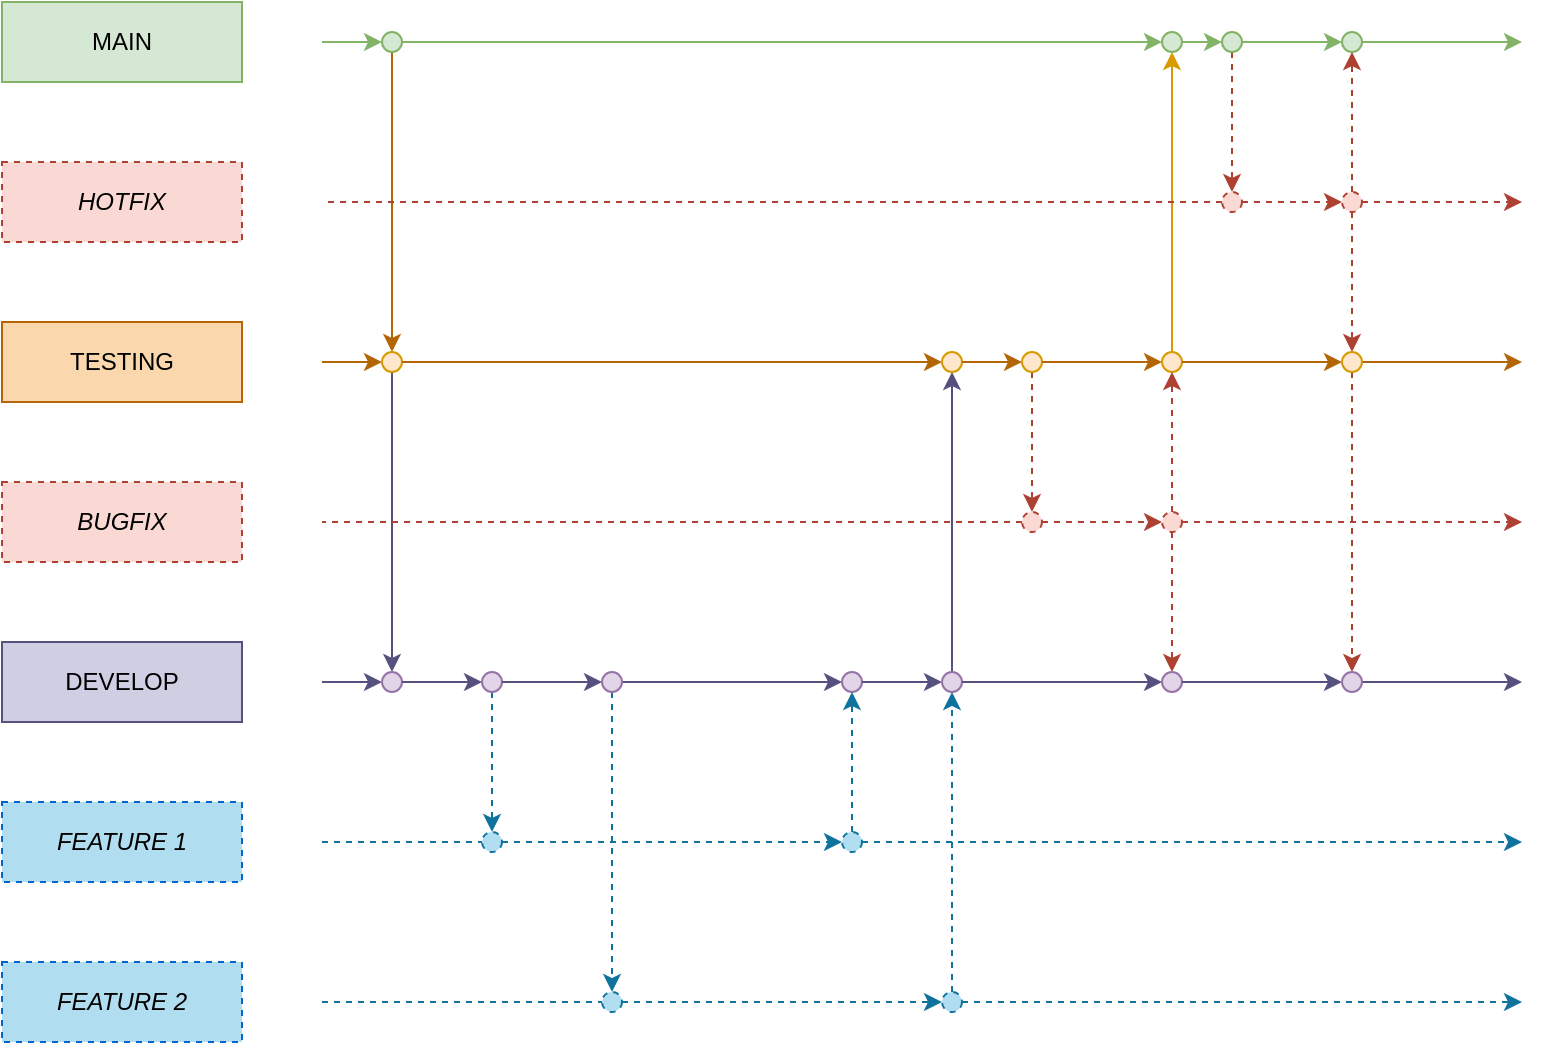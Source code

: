 <mxfile version="24.6.4" type="google">
  <diagram name="Página-1" id="vEffVQwyNaGdyPD0nnIE">
    <mxGraphModel grid="1" page="1" gridSize="10" guides="1" tooltips="1" connect="1" arrows="1" fold="1" pageScale="1" pageWidth="827" pageHeight="1169" math="0" shadow="0">
      <root>
        <mxCell id="0" />
        <mxCell id="1" parent="0" />
        <mxCell id="uW9ZdSilZdgCNZQ97aXZ-1" value="&lt;i&gt;BUGFIX&lt;/i&gt;" style="rounded=0;whiteSpace=wrap;html=1;fillColor=#fad9d5;strokeColor=#ae4132;dashed=1;" vertex="1" parent="1">
          <mxGeometry x="40" y="280" width="120" height="40" as="geometry" />
        </mxCell>
        <mxCell id="uW9ZdSilZdgCNZQ97aXZ-2" value="&lt;i&gt;HOTFIX&lt;/i&gt;" style="rounded=0;whiteSpace=wrap;html=1;fillColor=#fad9d5;strokeColor=#ae4132;dashed=1;" vertex="1" parent="1">
          <mxGeometry x="40" y="120" width="120" height="40" as="geometry" />
        </mxCell>
        <mxCell id="uW9ZdSilZdgCNZQ97aXZ-3" value="TESTING" style="rounded=0;whiteSpace=wrap;html=1;fillColor=#fad7ac;strokeColor=#b46504;" vertex="1" parent="1">
          <mxGeometry x="40" y="200" width="120" height="40" as="geometry" />
        </mxCell>
        <mxCell id="uW9ZdSilZdgCNZQ97aXZ-4" value="MAIN" style="rounded=0;whiteSpace=wrap;html=1;fillColor=#d5e8d4;strokeColor=#82b366;" vertex="1" parent="1">
          <mxGeometry x="40" y="40" width="120" height="40" as="geometry" />
        </mxCell>
        <mxCell id="uW9ZdSilZdgCNZQ97aXZ-5" value="DEVELOP" style="rounded=0;whiteSpace=wrap;html=1;fillColor=#d0cee2;strokeColor=#56517e;" vertex="1" parent="1">
          <mxGeometry x="40" y="360" width="120" height="40" as="geometry" />
        </mxCell>
        <mxCell id="uW9ZdSilZdgCNZQ97aXZ-6" value="&lt;i&gt;FEATURE 1&lt;/i&gt;" style="rounded=0;whiteSpace=wrap;html=1;fillColor=#b1ddf0;strokeColor=#0066CC;dashed=1;" vertex="1" parent="1">
          <mxGeometry x="40" y="440" width="120" height="40" as="geometry" />
        </mxCell>
        <mxCell id="uW9ZdSilZdgCNZQ97aXZ-7" value="&lt;i&gt;FEATURE 2&lt;/i&gt;" style="rounded=0;whiteSpace=wrap;html=1;fillColor=#b1ddf0;strokeColor=#0066CC;dashed=1;" vertex="1" parent="1">
          <mxGeometry x="40" y="520" width="120" height="40" as="geometry" />
        </mxCell>
        <mxCell id="uW9ZdSilZdgCNZQ97aXZ-8" value="" style="endArrow=classic;html=1;rounded=0;endFill=1;fillColor=#d5e8d4;strokeColor=#82b366;" edge="1" parent="1" source="uW9ZdSilZdgCNZQ97aXZ-62">
          <mxGeometry width="50" height="50" relative="1" as="geometry">
            <mxPoint x="200" y="60" as="sourcePoint" />
            <mxPoint x="800" y="60" as="targetPoint" />
          </mxGeometry>
        </mxCell>
        <mxCell id="uW9ZdSilZdgCNZQ97aXZ-9" value="" style="endArrow=classic;html=1;rounded=0;fillColor=#fad7ac;strokeColor=#b46504;" edge="1" parent="1" source="uW9ZdSilZdgCNZQ97aXZ-69">
          <mxGeometry width="50" height="50" relative="1" as="geometry">
            <mxPoint x="200" y="220" as="sourcePoint" />
            <mxPoint x="800" y="220" as="targetPoint" />
          </mxGeometry>
        </mxCell>
        <mxCell id="uW9ZdSilZdgCNZQ97aXZ-10" value="" style="endArrow=classic;html=1;rounded=0;fillColor=#d0cee2;strokeColor=#56517e;" edge="1" parent="1" source="uW9ZdSilZdgCNZQ97aXZ-72">
          <mxGeometry width="50" height="50" relative="1" as="geometry">
            <mxPoint x="200" y="380" as="sourcePoint" />
            <mxPoint x="800" y="380" as="targetPoint" />
          </mxGeometry>
        </mxCell>
        <mxCell id="uW9ZdSilZdgCNZQ97aXZ-12" value="" style="endArrow=classic;html=1;rounded=0;endFill=1;fillColor=#d5e8d4;strokeColor=#82b366;" edge="1" parent="1" target="uW9ZdSilZdgCNZQ97aXZ-11">
          <mxGeometry width="50" height="50" relative="1" as="geometry">
            <mxPoint x="200" y="60" as="sourcePoint" />
            <mxPoint x="800" y="60" as="targetPoint" />
          </mxGeometry>
        </mxCell>
        <mxCell id="uW9ZdSilZdgCNZQ97aXZ-41" style="edgeStyle=orthogonalEdgeStyle;rounded=0;orthogonalLoop=1;jettySize=auto;html=1;entryX=0.5;entryY=0;entryDx=0;entryDy=0;fillColor=#fad7ac;strokeColor=#b46504;" edge="1" parent="1" source="uW9ZdSilZdgCNZQ97aXZ-11" target="uW9ZdSilZdgCNZQ97aXZ-15">
          <mxGeometry relative="1" as="geometry" />
        </mxCell>
        <mxCell id="uW9ZdSilZdgCNZQ97aXZ-11" value="" style="ellipse;whiteSpace=wrap;html=1;aspect=fixed;fillColor=#d5e8d4;strokeColor=#82b366;" vertex="1" parent="1">
          <mxGeometry x="230" y="55" width="10" height="10" as="geometry" />
        </mxCell>
        <mxCell id="uW9ZdSilZdgCNZQ97aXZ-16" value="" style="endArrow=classic;html=1;rounded=0;fillColor=#fad7ac;strokeColor=#b46504;" edge="1" parent="1" target="uW9ZdSilZdgCNZQ97aXZ-15">
          <mxGeometry width="50" height="50" relative="1" as="geometry">
            <mxPoint x="200" y="220" as="sourcePoint" />
            <mxPoint x="800" y="220" as="targetPoint" />
          </mxGeometry>
        </mxCell>
        <mxCell id="uW9ZdSilZdgCNZQ97aXZ-40" style="edgeStyle=orthogonalEdgeStyle;rounded=0;orthogonalLoop=1;jettySize=auto;html=1;entryX=0.5;entryY=0;entryDx=0;entryDy=0;fillColor=#d0cee2;strokeColor=#56517e;" edge="1" parent="1" source="uW9ZdSilZdgCNZQ97aXZ-15" target="uW9ZdSilZdgCNZQ97aXZ-17">
          <mxGeometry relative="1" as="geometry" />
        </mxCell>
        <mxCell id="uW9ZdSilZdgCNZQ97aXZ-15" value="" style="ellipse;whiteSpace=wrap;html=1;aspect=fixed;fillColor=#ffe6cc;strokeColor=#d79b00;" vertex="1" parent="1">
          <mxGeometry x="230" y="215" width="10" height="10" as="geometry" />
        </mxCell>
        <mxCell id="uW9ZdSilZdgCNZQ97aXZ-18" value="" style="endArrow=classic;html=1;rounded=0;fillColor=#d0cee2;strokeColor=#56517e;" edge="1" parent="1" target="uW9ZdSilZdgCNZQ97aXZ-17">
          <mxGeometry width="50" height="50" relative="1" as="geometry">
            <mxPoint x="200" y="380" as="sourcePoint" />
            <mxPoint x="800" y="380" as="targetPoint" />
          </mxGeometry>
        </mxCell>
        <mxCell id="uW9ZdSilZdgCNZQ97aXZ-17" value="" style="ellipse;whiteSpace=wrap;html=1;aspect=fixed;fillColor=#e1d5e7;strokeColor=#9673a6;" vertex="1" parent="1">
          <mxGeometry x="230" y="375" width="10" height="10" as="geometry" />
        </mxCell>
        <mxCell id="uW9ZdSilZdgCNZQ97aXZ-20" value="" style="endArrow=classic;html=1;rounded=0;fillColor=#d0cee2;strokeColor=#56517e;" edge="1" parent="1" source="uW9ZdSilZdgCNZQ97aXZ-17" target="uW9ZdSilZdgCNZQ97aXZ-19">
          <mxGeometry width="50" height="50" relative="1" as="geometry">
            <mxPoint x="240" y="380" as="sourcePoint" />
            <mxPoint x="800" y="380" as="targetPoint" />
          </mxGeometry>
        </mxCell>
        <mxCell id="uW9ZdSilZdgCNZQ97aXZ-32" value="" style="edgeStyle=orthogonalEdgeStyle;rounded=0;orthogonalLoop=1;jettySize=auto;html=1;fillColor=#b1ddf0;strokeColor=#10739e;dashed=1;" edge="1" parent="1" source="uW9ZdSilZdgCNZQ97aXZ-19" target="uW9ZdSilZdgCNZQ97aXZ-28">
          <mxGeometry relative="1" as="geometry" />
        </mxCell>
        <mxCell id="uW9ZdSilZdgCNZQ97aXZ-19" value="" style="ellipse;whiteSpace=wrap;html=1;aspect=fixed;fillColor=#e1d5e7;strokeColor=#9673a6;" vertex="1" parent="1">
          <mxGeometry x="280" y="375" width="10" height="10" as="geometry" />
        </mxCell>
        <mxCell id="uW9ZdSilZdgCNZQ97aXZ-22" value="" style="endArrow=classic;html=1;rounded=0;fillColor=#d0cee2;strokeColor=#56517e;" edge="1" parent="1" source="uW9ZdSilZdgCNZQ97aXZ-23" target="uW9ZdSilZdgCNZQ97aXZ-21">
          <mxGeometry width="50" height="50" relative="1" as="geometry">
            <mxPoint x="290" y="380" as="sourcePoint" />
            <mxPoint x="800" y="380" as="targetPoint" />
          </mxGeometry>
        </mxCell>
        <mxCell id="uW9ZdSilZdgCNZQ97aXZ-21" value="" style="ellipse;whiteSpace=wrap;html=1;aspect=fixed;fillColor=#e1d5e7;strokeColor=#9673a6;" vertex="1" parent="1">
          <mxGeometry x="460" y="375" width="10" height="10" as="geometry" />
        </mxCell>
        <mxCell id="uW9ZdSilZdgCNZQ97aXZ-24" value="" style="endArrow=classic;html=1;rounded=0;fillColor=#d0cee2;strokeColor=#56517e;" edge="1" parent="1" source="uW9ZdSilZdgCNZQ97aXZ-19" target="uW9ZdSilZdgCNZQ97aXZ-23">
          <mxGeometry width="50" height="50" relative="1" as="geometry">
            <mxPoint x="290" y="380" as="sourcePoint" />
            <mxPoint x="460" y="380" as="targetPoint" />
          </mxGeometry>
        </mxCell>
        <mxCell id="uW9ZdSilZdgCNZQ97aXZ-36" style="edgeStyle=orthogonalEdgeStyle;rounded=0;orthogonalLoop=1;jettySize=auto;html=1;entryX=0.5;entryY=0;entryDx=0;entryDy=0;fillColor=#b1ddf0;strokeColor=#10739e;dashed=1;" edge="1" parent="1" source="uW9ZdSilZdgCNZQ97aXZ-23" target="uW9ZdSilZdgCNZQ97aXZ-29">
          <mxGeometry relative="1" as="geometry" />
        </mxCell>
        <mxCell id="uW9ZdSilZdgCNZQ97aXZ-23" value="" style="ellipse;whiteSpace=wrap;html=1;aspect=fixed;fillColor=#e1d5e7;strokeColor=#9673a6;" vertex="1" parent="1">
          <mxGeometry x="340" y="375" width="10" height="10" as="geometry" />
        </mxCell>
        <mxCell id="uW9ZdSilZdgCNZQ97aXZ-26" value="" style="endArrow=classic;html=1;rounded=0;fillColor=#d0cee2;strokeColor=#56517e;" edge="1" parent="1" source="uW9ZdSilZdgCNZQ97aXZ-21" target="uW9ZdSilZdgCNZQ97aXZ-25">
          <mxGeometry width="50" height="50" relative="1" as="geometry">
            <mxPoint x="470" y="380" as="sourcePoint" />
            <mxPoint x="800" y="380" as="targetPoint" />
          </mxGeometry>
        </mxCell>
        <mxCell id="uW9ZdSilZdgCNZQ97aXZ-44" style="edgeStyle=orthogonalEdgeStyle;rounded=0;orthogonalLoop=1;jettySize=auto;html=1;entryX=0.5;entryY=1;entryDx=0;entryDy=0;fillColor=#d0cee2;strokeColor=#56517e;" edge="1" parent="1" source="uW9ZdSilZdgCNZQ97aXZ-25" target="uW9ZdSilZdgCNZQ97aXZ-42">
          <mxGeometry relative="1" as="geometry" />
        </mxCell>
        <mxCell id="uW9ZdSilZdgCNZQ97aXZ-25" value="" style="ellipse;whiteSpace=wrap;html=1;aspect=fixed;fillColor=#e1d5e7;strokeColor=#9673a6;" vertex="1" parent="1">
          <mxGeometry x="510" y="375" width="10" height="10" as="geometry" />
        </mxCell>
        <mxCell id="uW9ZdSilZdgCNZQ97aXZ-33" style="edgeStyle=orthogonalEdgeStyle;rounded=0;orthogonalLoop=1;jettySize=auto;html=1;entryX=0;entryY=0.5;entryDx=0;entryDy=0;fillColor=#b1ddf0;strokeColor=#10739e;dashed=1;" edge="1" parent="1" source="uW9ZdSilZdgCNZQ97aXZ-28" target="uW9ZdSilZdgCNZQ97aXZ-30">
          <mxGeometry relative="1" as="geometry" />
        </mxCell>
        <mxCell id="uW9ZdSilZdgCNZQ97aXZ-28" value="" style="ellipse;whiteSpace=wrap;html=1;aspect=fixed;fillColor=#b1ddf0;strokeColor=#10739e;dashed=1;" vertex="1" parent="1">
          <mxGeometry x="280" y="455" width="10" height="10" as="geometry" />
        </mxCell>
        <mxCell id="uW9ZdSilZdgCNZQ97aXZ-38" style="edgeStyle=orthogonalEdgeStyle;rounded=0;orthogonalLoop=1;jettySize=auto;html=1;entryX=0;entryY=0.5;entryDx=0;entryDy=0;fillColor=#b1ddf0;strokeColor=#10739e;dashed=1;" edge="1" parent="1" source="uW9ZdSilZdgCNZQ97aXZ-29" target="uW9ZdSilZdgCNZQ97aXZ-31">
          <mxGeometry relative="1" as="geometry" />
        </mxCell>
        <mxCell id="uW9ZdSilZdgCNZQ97aXZ-29" value="" style="ellipse;whiteSpace=wrap;html=1;aspect=fixed;fillColor=#b1ddf0;strokeColor=#10739e;dashed=1;" vertex="1" parent="1">
          <mxGeometry x="340" y="535" width="10" height="10" as="geometry" />
        </mxCell>
        <mxCell id="uW9ZdSilZdgCNZQ97aXZ-35" style="edgeStyle=orthogonalEdgeStyle;rounded=0;orthogonalLoop=1;jettySize=auto;html=1;entryX=0.5;entryY=1;entryDx=0;entryDy=0;fillColor=#b1ddf0;strokeColor=#10739e;dashed=1;" edge="1" parent="1" source="uW9ZdSilZdgCNZQ97aXZ-30" target="uW9ZdSilZdgCNZQ97aXZ-21">
          <mxGeometry relative="1" as="geometry" />
        </mxCell>
        <mxCell id="d04jcUyvBnx4OKBwQaZm-4" style="edgeStyle=orthogonalEdgeStyle;rounded=0;orthogonalLoop=1;jettySize=auto;html=1;dashed=1;fillColor=#b1ddf0;strokeColor=#10739e;" edge="1" parent="1" source="uW9ZdSilZdgCNZQ97aXZ-30">
          <mxGeometry relative="1" as="geometry">
            <mxPoint x="800" y="460" as="targetPoint" />
          </mxGeometry>
        </mxCell>
        <mxCell id="uW9ZdSilZdgCNZQ97aXZ-30" value="" style="ellipse;whiteSpace=wrap;html=1;aspect=fixed;fillColor=#b1ddf0;strokeColor=#10739e;dashed=1;" vertex="1" parent="1">
          <mxGeometry x="460" y="455" width="10" height="10" as="geometry" />
        </mxCell>
        <mxCell id="uW9ZdSilZdgCNZQ97aXZ-39" style="edgeStyle=orthogonalEdgeStyle;rounded=0;orthogonalLoop=1;jettySize=auto;html=1;entryX=0.5;entryY=1;entryDx=0;entryDy=0;fillColor=#b1ddf0;strokeColor=#10739e;dashed=1;" edge="1" parent="1" source="uW9ZdSilZdgCNZQ97aXZ-31" target="uW9ZdSilZdgCNZQ97aXZ-25">
          <mxGeometry relative="1" as="geometry" />
        </mxCell>
        <mxCell id="uW9ZdSilZdgCNZQ97aXZ-31" value="" style="ellipse;whiteSpace=wrap;html=1;aspect=fixed;fillColor=#b1ddf0;strokeColor=#10739e;dashed=1;" vertex="1" parent="1">
          <mxGeometry x="510" y="535" width="10" height="10" as="geometry" />
        </mxCell>
        <mxCell id="uW9ZdSilZdgCNZQ97aXZ-43" value="" style="endArrow=classic;html=1;rounded=0;fillColor=#fad7ac;strokeColor=#b46504;" edge="1" parent="1" source="uW9ZdSilZdgCNZQ97aXZ-15" target="uW9ZdSilZdgCNZQ97aXZ-42">
          <mxGeometry width="50" height="50" relative="1" as="geometry">
            <mxPoint x="240" y="220" as="sourcePoint" />
            <mxPoint x="800" y="220" as="targetPoint" />
          </mxGeometry>
        </mxCell>
        <mxCell id="uW9ZdSilZdgCNZQ97aXZ-42" value="" style="ellipse;whiteSpace=wrap;html=1;aspect=fixed;fillColor=#ffe6cc;strokeColor=#d79b00;" vertex="1" parent="1">
          <mxGeometry x="510" y="215" width="10" height="10" as="geometry" />
        </mxCell>
        <mxCell id="uW9ZdSilZdgCNZQ97aXZ-46" value="" style="endArrow=classic;html=1;rounded=0;fillColor=#fad7ac;strokeColor=#b46504;" edge="1" parent="1" source="uW9ZdSilZdgCNZQ97aXZ-42" target="uW9ZdSilZdgCNZQ97aXZ-45">
          <mxGeometry width="50" height="50" relative="1" as="geometry">
            <mxPoint x="520" y="220" as="sourcePoint" />
            <mxPoint x="800" y="220" as="targetPoint" />
          </mxGeometry>
        </mxCell>
        <mxCell id="uW9ZdSilZdgCNZQ97aXZ-51" style="edgeStyle=orthogonalEdgeStyle;rounded=0;orthogonalLoop=1;jettySize=auto;html=1;entryX=0.5;entryY=0;entryDx=0;entryDy=0;fillColor=#fad9d5;strokeColor=#ae4132;dashed=1;" edge="1" parent="1" source="uW9ZdSilZdgCNZQ97aXZ-45" target="uW9ZdSilZdgCNZQ97aXZ-49">
          <mxGeometry relative="1" as="geometry" />
        </mxCell>
        <mxCell id="uW9ZdSilZdgCNZQ97aXZ-45" value="" style="ellipse;whiteSpace=wrap;html=1;aspect=fixed;fillColor=#ffe6cc;strokeColor=#d79b00;" vertex="1" parent="1">
          <mxGeometry x="550" y="215" width="10" height="10" as="geometry" />
        </mxCell>
        <mxCell id="uW9ZdSilZdgCNZQ97aXZ-48" value="" style="endArrow=classic;html=1;rounded=0;fillColor=#fad7ac;strokeColor=#b46504;" edge="1" parent="1" source="uW9ZdSilZdgCNZQ97aXZ-45" target="uW9ZdSilZdgCNZQ97aXZ-47">
          <mxGeometry width="50" height="50" relative="1" as="geometry">
            <mxPoint x="560" y="220" as="sourcePoint" />
            <mxPoint x="800" y="220" as="targetPoint" />
          </mxGeometry>
        </mxCell>
        <mxCell id="uW9ZdSilZdgCNZQ97aXZ-59" style="edgeStyle=orthogonalEdgeStyle;rounded=0;orthogonalLoop=1;jettySize=auto;html=1;entryX=0.5;entryY=1;entryDx=0;entryDy=0;fillColor=#ffe6cc;strokeColor=#d79b00;" edge="1" parent="1" source="uW9ZdSilZdgCNZQ97aXZ-47" target="uW9ZdSilZdgCNZQ97aXZ-57">
          <mxGeometry relative="1" as="geometry" />
        </mxCell>
        <mxCell id="uW9ZdSilZdgCNZQ97aXZ-47" value="" style="ellipse;whiteSpace=wrap;html=1;aspect=fixed;fillColor=#ffe6cc;strokeColor=#d79b00;" vertex="1" parent="1">
          <mxGeometry x="620" y="215" width="10" height="10" as="geometry" />
        </mxCell>
        <mxCell id="uW9ZdSilZdgCNZQ97aXZ-52" style="edgeStyle=orthogonalEdgeStyle;rounded=0;orthogonalLoop=1;jettySize=auto;html=1;entryX=0;entryY=0.5;entryDx=0;entryDy=0;fillColor=#fad9d5;strokeColor=#ae4132;dashed=1;" edge="1" parent="1" source="uW9ZdSilZdgCNZQ97aXZ-49" target="uW9ZdSilZdgCNZQ97aXZ-50">
          <mxGeometry relative="1" as="geometry" />
        </mxCell>
        <mxCell id="d04jcUyvBnx4OKBwQaZm-5" style="edgeStyle=orthogonalEdgeStyle;rounded=0;orthogonalLoop=1;jettySize=auto;html=1;exitX=0;exitY=0.5;exitDx=0;exitDy=0;endArrow=none;endFill=0;dashed=1;fillColor=#fad9d5;strokeColor=#ae4132;" edge="1" parent="1" source="uW9ZdSilZdgCNZQ97aXZ-49">
          <mxGeometry relative="1" as="geometry">
            <mxPoint x="200" y="300" as="targetPoint" />
          </mxGeometry>
        </mxCell>
        <mxCell id="uW9ZdSilZdgCNZQ97aXZ-49" value="" style="ellipse;whiteSpace=wrap;html=1;aspect=fixed;fillColor=#fad9d5;strokeColor=#ae4132;dashed=1;" vertex="1" parent="1">
          <mxGeometry x="550" y="295" width="10" height="10" as="geometry" />
        </mxCell>
        <mxCell id="uW9ZdSilZdgCNZQ97aXZ-53" style="edgeStyle=orthogonalEdgeStyle;rounded=0;orthogonalLoop=1;jettySize=auto;html=1;entryX=0.5;entryY=1;entryDx=0;entryDy=0;fillColor=#fad9d5;strokeColor=#ae4132;dashed=1;" edge="1" parent="1" source="uW9ZdSilZdgCNZQ97aXZ-50" target="uW9ZdSilZdgCNZQ97aXZ-47">
          <mxGeometry relative="1" as="geometry" />
        </mxCell>
        <mxCell id="uW9ZdSilZdgCNZQ97aXZ-56" style="edgeStyle=orthogonalEdgeStyle;rounded=0;orthogonalLoop=1;jettySize=auto;html=1;entryX=0.5;entryY=0;entryDx=0;entryDy=0;fillColor=#fad9d5;strokeColor=#ae4132;dashed=1;" edge="1" parent="1" source="uW9ZdSilZdgCNZQ97aXZ-50" target="uW9ZdSilZdgCNZQ97aXZ-54">
          <mxGeometry relative="1" as="geometry" />
        </mxCell>
        <mxCell id="d04jcUyvBnx4OKBwQaZm-6" style="edgeStyle=orthogonalEdgeStyle;rounded=0;orthogonalLoop=1;jettySize=auto;html=1;dashed=1;fillColor=#fad9d5;strokeColor=#ae4132;" edge="1" parent="1" source="uW9ZdSilZdgCNZQ97aXZ-50">
          <mxGeometry relative="1" as="geometry">
            <mxPoint x="800" y="300" as="targetPoint" />
          </mxGeometry>
        </mxCell>
        <mxCell id="uW9ZdSilZdgCNZQ97aXZ-50" value="" style="ellipse;whiteSpace=wrap;html=1;aspect=fixed;fillColor=#fad9d5;strokeColor=#ae4132;dashed=1;" vertex="1" parent="1">
          <mxGeometry x="620" y="295" width="10" height="10" as="geometry" />
        </mxCell>
        <mxCell id="uW9ZdSilZdgCNZQ97aXZ-55" value="" style="endArrow=classic;html=1;rounded=0;fillColor=#d0cee2;strokeColor=#56517e;" edge="1" parent="1" source="uW9ZdSilZdgCNZQ97aXZ-25" target="uW9ZdSilZdgCNZQ97aXZ-54">
          <mxGeometry width="50" height="50" relative="1" as="geometry">
            <mxPoint x="520" y="380" as="sourcePoint" />
            <mxPoint x="800" y="380" as="targetPoint" />
          </mxGeometry>
        </mxCell>
        <mxCell id="uW9ZdSilZdgCNZQ97aXZ-54" value="" style="ellipse;whiteSpace=wrap;html=1;aspect=fixed;fillColor=#e1d5e7;strokeColor=#9673a6;" vertex="1" parent="1">
          <mxGeometry x="620" y="375" width="10" height="10" as="geometry" />
        </mxCell>
        <mxCell id="uW9ZdSilZdgCNZQ97aXZ-58" value="" style="endArrow=classic;html=1;rounded=0;endFill=1;fillColor=#d5e8d4;strokeColor=#82b366;" edge="1" parent="1" source="uW9ZdSilZdgCNZQ97aXZ-11" target="uW9ZdSilZdgCNZQ97aXZ-57">
          <mxGeometry width="50" height="50" relative="1" as="geometry">
            <mxPoint x="240" y="60" as="sourcePoint" />
            <mxPoint x="800" y="60" as="targetPoint" />
          </mxGeometry>
        </mxCell>
        <mxCell id="uW9ZdSilZdgCNZQ97aXZ-57" value="" style="ellipse;whiteSpace=wrap;html=1;aspect=fixed;fillColor=#d5e8d4;strokeColor=#82b366;" vertex="1" parent="1">
          <mxGeometry x="620" y="55" width="10" height="10" as="geometry" />
        </mxCell>
        <mxCell id="uW9ZdSilZdgCNZQ97aXZ-61" value="" style="endArrow=classic;html=1;rounded=0;endFill=1;fillColor=#d5e8d4;strokeColor=#82b366;" edge="1" parent="1" source="uW9ZdSilZdgCNZQ97aXZ-57" target="uW9ZdSilZdgCNZQ97aXZ-60">
          <mxGeometry width="50" height="50" relative="1" as="geometry">
            <mxPoint x="630" y="60" as="sourcePoint" />
            <mxPoint x="800" y="60" as="targetPoint" />
          </mxGeometry>
        </mxCell>
        <mxCell id="uW9ZdSilZdgCNZQ97aXZ-66" style="edgeStyle=orthogonalEdgeStyle;rounded=0;orthogonalLoop=1;jettySize=auto;html=1;entryX=0.5;entryY=0;entryDx=0;entryDy=0;fillColor=#fad9d5;strokeColor=#ae4132;dashed=1;" edge="1" parent="1" source="uW9ZdSilZdgCNZQ97aXZ-60" target="uW9ZdSilZdgCNZQ97aXZ-64">
          <mxGeometry relative="1" as="geometry" />
        </mxCell>
        <mxCell id="uW9ZdSilZdgCNZQ97aXZ-60" value="" style="ellipse;whiteSpace=wrap;html=1;aspect=fixed;fillColor=#d5e8d4;strokeColor=#82b366;" vertex="1" parent="1">
          <mxGeometry x="650" y="55" width="10" height="10" as="geometry" />
        </mxCell>
        <mxCell id="uW9ZdSilZdgCNZQ97aXZ-63" value="" style="endArrow=classic;html=1;rounded=0;endFill=1;fillColor=#d5e8d4;strokeColor=#82b366;" edge="1" parent="1" source="uW9ZdSilZdgCNZQ97aXZ-60" target="uW9ZdSilZdgCNZQ97aXZ-62">
          <mxGeometry width="50" height="50" relative="1" as="geometry">
            <mxPoint x="660" y="60" as="sourcePoint" />
            <mxPoint x="800" y="60" as="targetPoint" />
          </mxGeometry>
        </mxCell>
        <mxCell id="uW9ZdSilZdgCNZQ97aXZ-62" value="" style="ellipse;whiteSpace=wrap;html=1;aspect=fixed;fillColor=#d5e8d4;strokeColor=#82b366;" vertex="1" parent="1">
          <mxGeometry x="710" y="55" width="10" height="10" as="geometry" />
        </mxCell>
        <mxCell id="uW9ZdSilZdgCNZQ97aXZ-67" style="edgeStyle=orthogonalEdgeStyle;rounded=0;orthogonalLoop=1;jettySize=auto;html=1;entryX=0;entryY=0.5;entryDx=0;entryDy=0;fillColor=#fad9d5;strokeColor=#ae4132;dashed=1;" edge="1" parent="1" source="uW9ZdSilZdgCNZQ97aXZ-64" target="uW9ZdSilZdgCNZQ97aXZ-65">
          <mxGeometry relative="1" as="geometry" />
        </mxCell>
        <mxCell id="d04jcUyvBnx4OKBwQaZm-8" style="edgeStyle=orthogonalEdgeStyle;rounded=0;orthogonalLoop=1;jettySize=auto;html=1;exitX=0;exitY=0.5;exitDx=0;exitDy=0;dashed=1;fillColor=#fad9d5;strokeColor=#ae4132;endArrow=none;endFill=0;" edge="1" parent="1" source="uW9ZdSilZdgCNZQ97aXZ-64">
          <mxGeometry relative="1" as="geometry">
            <mxPoint x="200" y="140" as="targetPoint" />
          </mxGeometry>
        </mxCell>
        <mxCell id="uW9ZdSilZdgCNZQ97aXZ-64" value="" style="ellipse;whiteSpace=wrap;html=1;aspect=fixed;fillColor=#fad9d5;strokeColor=#ae4132;dashed=1;" vertex="1" parent="1">
          <mxGeometry x="650" y="135" width="10" height="10" as="geometry" />
        </mxCell>
        <mxCell id="uW9ZdSilZdgCNZQ97aXZ-68" style="edgeStyle=orthogonalEdgeStyle;rounded=0;orthogonalLoop=1;jettySize=auto;html=1;entryX=0.5;entryY=1;entryDx=0;entryDy=0;fillColor=#fad9d5;strokeColor=#ae4132;dashed=1;" edge="1" parent="1" source="uW9ZdSilZdgCNZQ97aXZ-65" target="uW9ZdSilZdgCNZQ97aXZ-62">
          <mxGeometry relative="1" as="geometry" />
        </mxCell>
        <mxCell id="uW9ZdSilZdgCNZQ97aXZ-71" style="edgeStyle=orthogonalEdgeStyle;rounded=0;orthogonalLoop=1;jettySize=auto;html=1;entryX=0.5;entryY=0;entryDx=0;entryDy=0;fillColor=#fad9d5;strokeColor=#ae4132;dashed=1;" edge="1" parent="1" source="uW9ZdSilZdgCNZQ97aXZ-65" target="uW9ZdSilZdgCNZQ97aXZ-69">
          <mxGeometry relative="1" as="geometry" />
        </mxCell>
        <mxCell id="d04jcUyvBnx4OKBwQaZm-7" style="edgeStyle=orthogonalEdgeStyle;rounded=0;orthogonalLoop=1;jettySize=auto;html=1;dashed=1;fillColor=#fad9d5;strokeColor=#ae4132;" edge="1" parent="1" source="uW9ZdSilZdgCNZQ97aXZ-65">
          <mxGeometry relative="1" as="geometry">
            <mxPoint x="800" y="140" as="targetPoint" />
          </mxGeometry>
        </mxCell>
        <mxCell id="uW9ZdSilZdgCNZQ97aXZ-65" value="" style="ellipse;whiteSpace=wrap;html=1;aspect=fixed;fillColor=#fad9d5;strokeColor=#ae4132;dashed=1;" vertex="1" parent="1">
          <mxGeometry x="710" y="135" width="10" height="10" as="geometry" />
        </mxCell>
        <mxCell id="uW9ZdSilZdgCNZQ97aXZ-70" value="" style="endArrow=classic;html=1;rounded=0;fillColor=#fad7ac;strokeColor=#b46504;" edge="1" parent="1" source="uW9ZdSilZdgCNZQ97aXZ-47" target="uW9ZdSilZdgCNZQ97aXZ-69">
          <mxGeometry width="50" height="50" relative="1" as="geometry">
            <mxPoint x="630" y="220" as="sourcePoint" />
            <mxPoint x="800" y="220" as="targetPoint" />
          </mxGeometry>
        </mxCell>
        <mxCell id="uW9ZdSilZdgCNZQ97aXZ-74" style="edgeStyle=orthogonalEdgeStyle;rounded=0;orthogonalLoop=1;jettySize=auto;html=1;entryX=0.5;entryY=0;entryDx=0;entryDy=0;fillColor=#fad9d5;strokeColor=#ae4132;dashed=1;" edge="1" parent="1" source="uW9ZdSilZdgCNZQ97aXZ-69" target="uW9ZdSilZdgCNZQ97aXZ-72">
          <mxGeometry relative="1" as="geometry" />
        </mxCell>
        <mxCell id="uW9ZdSilZdgCNZQ97aXZ-69" value="" style="ellipse;whiteSpace=wrap;html=1;aspect=fixed;fillColor=#ffe6cc;strokeColor=#d79b00;" vertex="1" parent="1">
          <mxGeometry x="710" y="215" width="10" height="10" as="geometry" />
        </mxCell>
        <mxCell id="uW9ZdSilZdgCNZQ97aXZ-73" value="" style="endArrow=classic;html=1;rounded=0;fillColor=#d0cee2;strokeColor=#56517e;" edge="1" parent="1" source="uW9ZdSilZdgCNZQ97aXZ-54" target="uW9ZdSilZdgCNZQ97aXZ-72">
          <mxGeometry width="50" height="50" relative="1" as="geometry">
            <mxPoint x="630" y="380" as="sourcePoint" />
            <mxPoint x="800" y="380" as="targetPoint" />
          </mxGeometry>
        </mxCell>
        <mxCell id="uW9ZdSilZdgCNZQ97aXZ-72" value="" style="ellipse;whiteSpace=wrap;html=1;aspect=fixed;fillColor=#e1d5e7;strokeColor=#9673a6;" vertex="1" parent="1">
          <mxGeometry x="710" y="375" width="10" height="10" as="geometry" />
        </mxCell>
        <mxCell id="d04jcUyvBnx4OKBwQaZm-1" value="" style="endArrow=none;dashed=1;html=1;strokeWidth=1;rounded=0;entryX=0;entryY=0.5;entryDx=0;entryDy=0;fillColor=#b1ddf0;strokeColor=#10739e;" edge="1" parent="1" target="uW9ZdSilZdgCNZQ97aXZ-29">
          <mxGeometry width="50" height="50" relative="1" as="geometry">
            <mxPoint x="200" y="540" as="sourcePoint" />
            <mxPoint x="440" y="380" as="targetPoint" />
          </mxGeometry>
        </mxCell>
        <mxCell id="d04jcUyvBnx4OKBwQaZm-2" value="" style="endArrow=classic;dashed=1;html=1;strokeWidth=1;rounded=0;fillColor=#b1ddf0;strokeColor=#10739e;endFill=1;edgeStyle=orthogonalEdgeStyle;" edge="1" parent="1">
          <mxGeometry width="50" height="50" relative="1" as="geometry">
            <mxPoint x="520" y="540" as="sourcePoint" />
            <mxPoint x="800" y="540" as="targetPoint" />
          </mxGeometry>
        </mxCell>
        <mxCell id="d04jcUyvBnx4OKBwQaZm-3" value="" style="endArrow=none;dashed=1;html=1;strokeWidth=1;rounded=0;entryX=0;entryY=0.5;entryDx=0;entryDy=0;fillColor=#b1ddf0;strokeColor=#10739e;" edge="1" parent="1" target="uW9ZdSilZdgCNZQ97aXZ-28">
          <mxGeometry width="50" height="50" relative="1" as="geometry">
            <mxPoint x="200" y="460" as="sourcePoint" />
            <mxPoint x="440" y="380" as="targetPoint" />
          </mxGeometry>
        </mxCell>
      </root>
    </mxGraphModel>
  </diagram>
</mxfile>
